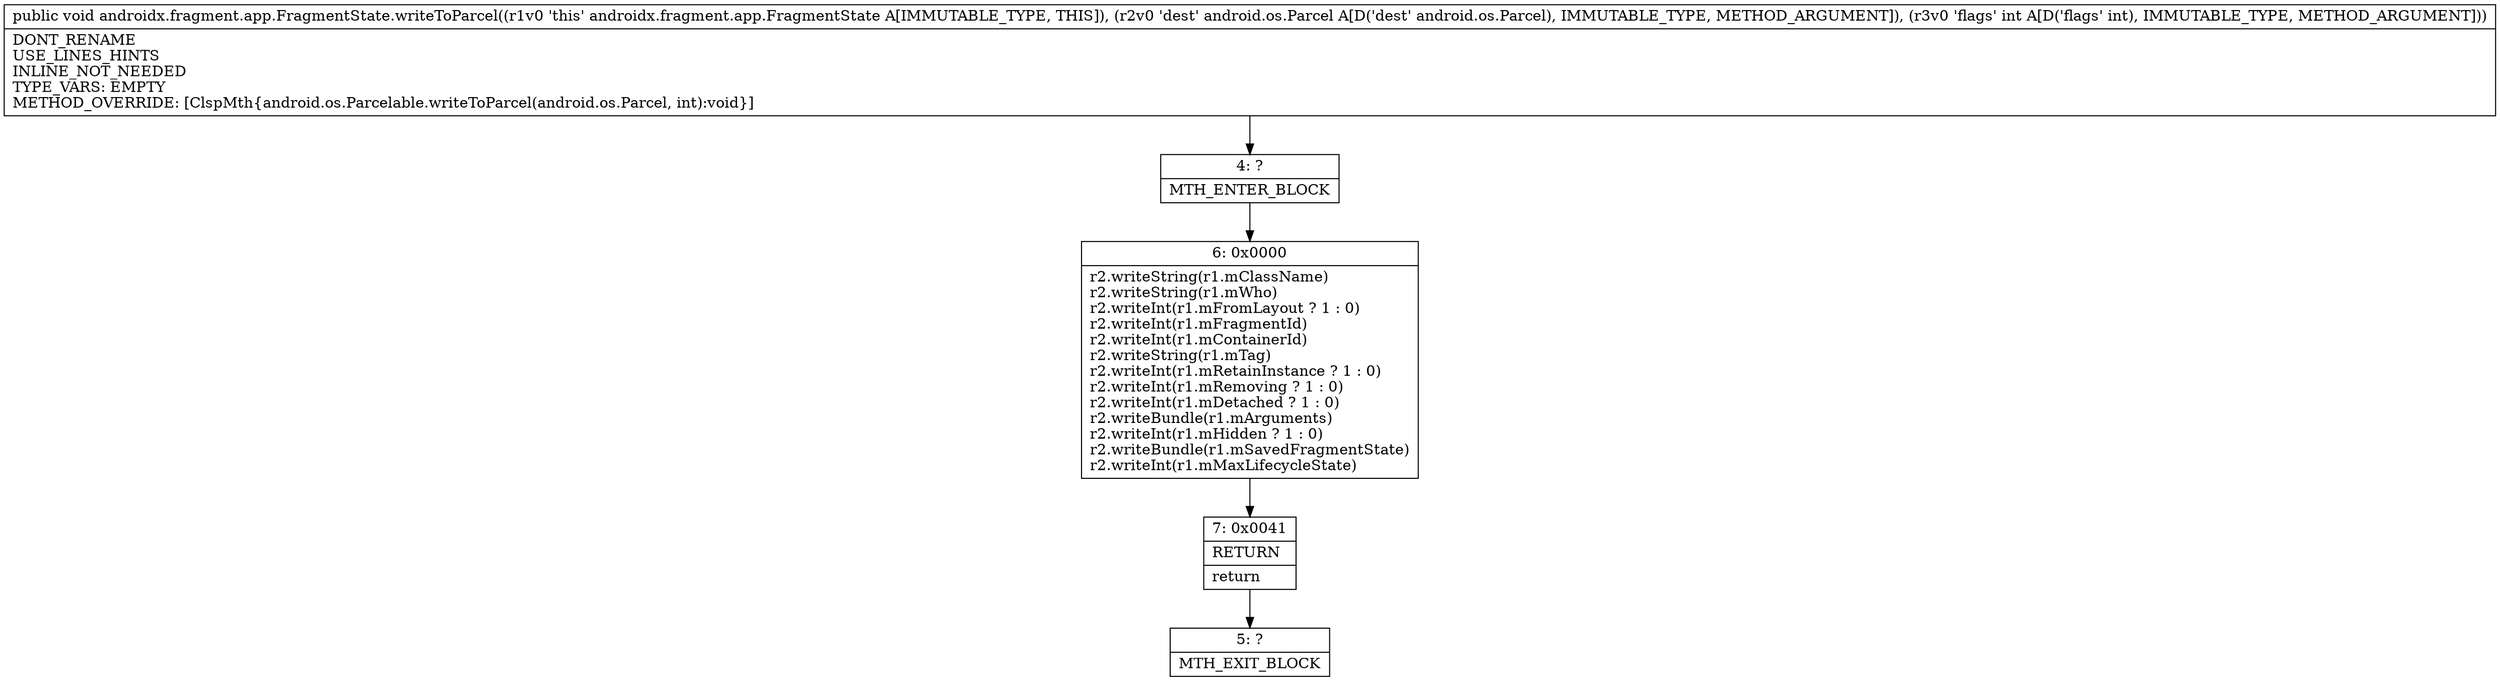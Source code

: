 digraph "CFG forandroidx.fragment.app.FragmentState.writeToParcel(Landroid\/os\/Parcel;I)V" {
Node_4 [shape=record,label="{4\:\ ?|MTH_ENTER_BLOCK\l}"];
Node_6 [shape=record,label="{6\:\ 0x0000|r2.writeString(r1.mClassName)\lr2.writeString(r1.mWho)\lr2.writeInt(r1.mFromLayout ? 1 : 0)\lr2.writeInt(r1.mFragmentId)\lr2.writeInt(r1.mContainerId)\lr2.writeString(r1.mTag)\lr2.writeInt(r1.mRetainInstance ? 1 : 0)\lr2.writeInt(r1.mRemoving ? 1 : 0)\lr2.writeInt(r1.mDetached ? 1 : 0)\lr2.writeBundle(r1.mArguments)\lr2.writeInt(r1.mHidden ? 1 : 0)\lr2.writeBundle(r1.mSavedFragmentState)\lr2.writeInt(r1.mMaxLifecycleState)\l}"];
Node_7 [shape=record,label="{7\:\ 0x0041|RETURN\l|return\l}"];
Node_5 [shape=record,label="{5\:\ ?|MTH_EXIT_BLOCK\l}"];
MethodNode[shape=record,label="{public void androidx.fragment.app.FragmentState.writeToParcel((r1v0 'this' androidx.fragment.app.FragmentState A[IMMUTABLE_TYPE, THIS]), (r2v0 'dest' android.os.Parcel A[D('dest' android.os.Parcel), IMMUTABLE_TYPE, METHOD_ARGUMENT]), (r3v0 'flags' int A[D('flags' int), IMMUTABLE_TYPE, METHOD_ARGUMENT]))  | DONT_RENAME\lUSE_LINES_HINTS\lINLINE_NOT_NEEDED\lTYPE_VARS: EMPTY\lMETHOD_OVERRIDE: [ClspMth\{android.os.Parcelable.writeToParcel(android.os.Parcel, int):void\}]\l}"];
MethodNode -> Node_4;Node_4 -> Node_6;
Node_6 -> Node_7;
Node_7 -> Node_5;
}

